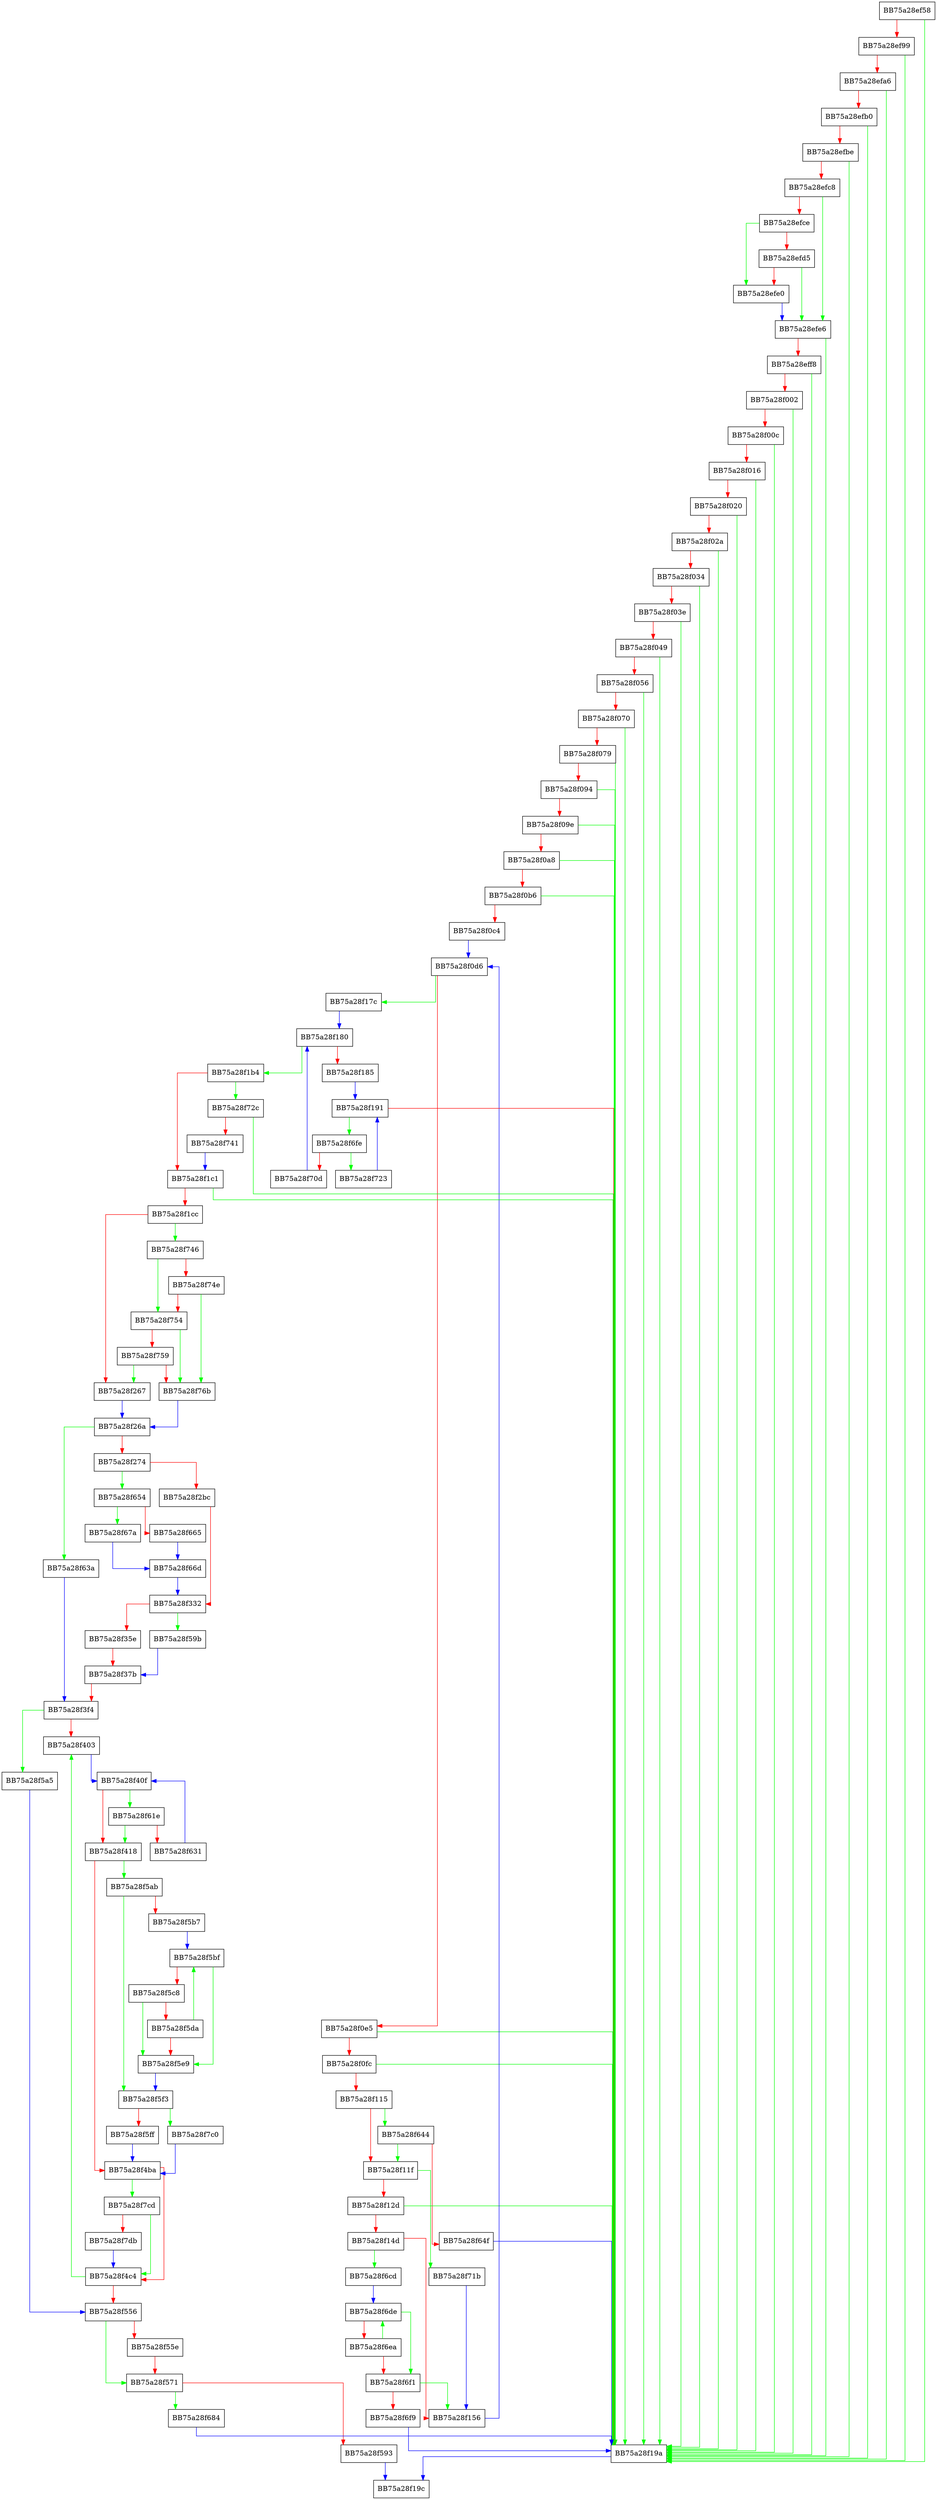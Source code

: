 digraph xferOptimization {
  node [shape="box"];
  graph [splines=ortho];
  BB75a28ef58 -> BB75a28f19a [color="green"];
  BB75a28ef58 -> BB75a28ef99 [color="red"];
  BB75a28ef99 -> BB75a28f19a [color="green"];
  BB75a28ef99 -> BB75a28efa6 [color="red"];
  BB75a28efa6 -> BB75a28f19a [color="green"];
  BB75a28efa6 -> BB75a28efb0 [color="red"];
  BB75a28efb0 -> BB75a28f19a [color="green"];
  BB75a28efb0 -> BB75a28efbe [color="red"];
  BB75a28efbe -> BB75a28f19a [color="green"];
  BB75a28efbe -> BB75a28efc8 [color="red"];
  BB75a28efc8 -> BB75a28efe6 [color="green"];
  BB75a28efc8 -> BB75a28efce [color="red"];
  BB75a28efce -> BB75a28efe0 [color="green"];
  BB75a28efce -> BB75a28efd5 [color="red"];
  BB75a28efd5 -> BB75a28efe6 [color="green"];
  BB75a28efd5 -> BB75a28efe0 [color="red"];
  BB75a28efe0 -> BB75a28efe6 [color="blue"];
  BB75a28efe6 -> BB75a28f19a [color="green"];
  BB75a28efe6 -> BB75a28eff8 [color="red"];
  BB75a28eff8 -> BB75a28f19a [color="green"];
  BB75a28eff8 -> BB75a28f002 [color="red"];
  BB75a28f002 -> BB75a28f19a [color="green"];
  BB75a28f002 -> BB75a28f00c [color="red"];
  BB75a28f00c -> BB75a28f19a [color="green"];
  BB75a28f00c -> BB75a28f016 [color="red"];
  BB75a28f016 -> BB75a28f19a [color="green"];
  BB75a28f016 -> BB75a28f020 [color="red"];
  BB75a28f020 -> BB75a28f19a [color="green"];
  BB75a28f020 -> BB75a28f02a [color="red"];
  BB75a28f02a -> BB75a28f19a [color="green"];
  BB75a28f02a -> BB75a28f034 [color="red"];
  BB75a28f034 -> BB75a28f19a [color="green"];
  BB75a28f034 -> BB75a28f03e [color="red"];
  BB75a28f03e -> BB75a28f19a [color="green"];
  BB75a28f03e -> BB75a28f049 [color="red"];
  BB75a28f049 -> BB75a28f19a [color="green"];
  BB75a28f049 -> BB75a28f056 [color="red"];
  BB75a28f056 -> BB75a28f19a [color="green"];
  BB75a28f056 -> BB75a28f070 [color="red"];
  BB75a28f070 -> BB75a28f19a [color="green"];
  BB75a28f070 -> BB75a28f079 [color="red"];
  BB75a28f079 -> BB75a28f19a [color="green"];
  BB75a28f079 -> BB75a28f094 [color="red"];
  BB75a28f094 -> BB75a28f19a [color="green"];
  BB75a28f094 -> BB75a28f09e [color="red"];
  BB75a28f09e -> BB75a28f19a [color="green"];
  BB75a28f09e -> BB75a28f0a8 [color="red"];
  BB75a28f0a8 -> BB75a28f19a [color="green"];
  BB75a28f0a8 -> BB75a28f0b6 [color="red"];
  BB75a28f0b6 -> BB75a28f19a [color="green"];
  BB75a28f0b6 -> BB75a28f0c4 [color="red"];
  BB75a28f0c4 -> BB75a28f0d6 [color="blue"];
  BB75a28f0d6 -> BB75a28f17c [color="green"];
  BB75a28f0d6 -> BB75a28f0e5 [color="red"];
  BB75a28f0e5 -> BB75a28f19a [color="green"];
  BB75a28f0e5 -> BB75a28f0fc [color="red"];
  BB75a28f0fc -> BB75a28f19a [color="green"];
  BB75a28f0fc -> BB75a28f115 [color="red"];
  BB75a28f115 -> BB75a28f644 [color="green"];
  BB75a28f115 -> BB75a28f11f [color="red"];
  BB75a28f11f -> BB75a28f71b [color="green"];
  BB75a28f11f -> BB75a28f12d [color="red"];
  BB75a28f12d -> BB75a28f19a [color="green"];
  BB75a28f12d -> BB75a28f14d [color="red"];
  BB75a28f14d -> BB75a28f6cd [color="green"];
  BB75a28f14d -> BB75a28f156 [color="red"];
  BB75a28f156 -> BB75a28f0d6 [color="blue"];
  BB75a28f17c -> BB75a28f180 [color="blue"];
  BB75a28f180 -> BB75a28f1b4 [color="green"];
  BB75a28f180 -> BB75a28f185 [color="red"];
  BB75a28f185 -> BB75a28f191 [color="blue"];
  BB75a28f191 -> BB75a28f6fe [color="green"];
  BB75a28f191 -> BB75a28f19a [color="red"];
  BB75a28f19a -> BB75a28f19c [color="blue"];
  BB75a28f1b4 -> BB75a28f72c [color="green"];
  BB75a28f1b4 -> BB75a28f1c1 [color="red"];
  BB75a28f1c1 -> BB75a28f19a [color="green"];
  BB75a28f1c1 -> BB75a28f1cc [color="red"];
  BB75a28f1cc -> BB75a28f746 [color="green"];
  BB75a28f1cc -> BB75a28f267 [color="red"];
  BB75a28f267 -> BB75a28f26a [color="blue"];
  BB75a28f26a -> BB75a28f63a [color="green"];
  BB75a28f26a -> BB75a28f274 [color="red"];
  BB75a28f274 -> BB75a28f654 [color="green"];
  BB75a28f274 -> BB75a28f2bc [color="red"];
  BB75a28f2bc -> BB75a28f332 [color="red"];
  BB75a28f332 -> BB75a28f59b [color="green"];
  BB75a28f332 -> BB75a28f35e [color="red"];
  BB75a28f35e -> BB75a28f37b [color="red"];
  BB75a28f37b -> BB75a28f3f4 [color="red"];
  BB75a28f3f4 -> BB75a28f5a5 [color="green"];
  BB75a28f3f4 -> BB75a28f403 [color="red"];
  BB75a28f403 -> BB75a28f40f [color="blue"];
  BB75a28f40f -> BB75a28f61e [color="green"];
  BB75a28f40f -> BB75a28f418 [color="red"];
  BB75a28f418 -> BB75a28f5ab [color="green"];
  BB75a28f418 -> BB75a28f4ba [color="red"];
  BB75a28f4ba -> BB75a28f7cd [color="green"];
  BB75a28f4ba -> BB75a28f4c4 [color="red"];
  BB75a28f4c4 -> BB75a28f403 [color="green"];
  BB75a28f4c4 -> BB75a28f556 [color="red"];
  BB75a28f556 -> BB75a28f571 [color="green"];
  BB75a28f556 -> BB75a28f55e [color="red"];
  BB75a28f55e -> BB75a28f571 [color="red"];
  BB75a28f571 -> BB75a28f684 [color="green"];
  BB75a28f571 -> BB75a28f593 [color="red"];
  BB75a28f593 -> BB75a28f19c [color="blue"];
  BB75a28f59b -> BB75a28f37b [color="blue"];
  BB75a28f5a5 -> BB75a28f556 [color="blue"];
  BB75a28f5ab -> BB75a28f5f3 [color="green"];
  BB75a28f5ab -> BB75a28f5b7 [color="red"];
  BB75a28f5b7 -> BB75a28f5bf [color="blue"];
  BB75a28f5bf -> BB75a28f5e9 [color="green"];
  BB75a28f5bf -> BB75a28f5c8 [color="red"];
  BB75a28f5c8 -> BB75a28f5e9 [color="green"];
  BB75a28f5c8 -> BB75a28f5da [color="red"];
  BB75a28f5da -> BB75a28f5bf [color="green"];
  BB75a28f5da -> BB75a28f5e9 [color="red"];
  BB75a28f5e9 -> BB75a28f5f3 [color="blue"];
  BB75a28f5f3 -> BB75a28f7c0 [color="green"];
  BB75a28f5f3 -> BB75a28f5ff [color="red"];
  BB75a28f5ff -> BB75a28f4ba [color="blue"];
  BB75a28f61e -> BB75a28f418 [color="green"];
  BB75a28f61e -> BB75a28f631 [color="red"];
  BB75a28f631 -> BB75a28f40f [color="blue"];
  BB75a28f63a -> BB75a28f3f4 [color="blue"];
  BB75a28f644 -> BB75a28f11f [color="green"];
  BB75a28f644 -> BB75a28f64f [color="red"];
  BB75a28f64f -> BB75a28f19a [color="blue"];
  BB75a28f654 -> BB75a28f67a [color="green"];
  BB75a28f654 -> BB75a28f665 [color="red"];
  BB75a28f665 -> BB75a28f66d [color="blue"];
  BB75a28f66d -> BB75a28f332 [color="blue"];
  BB75a28f67a -> BB75a28f66d [color="blue"];
  BB75a28f684 -> BB75a28f19a [color="blue"];
  BB75a28f6cd -> BB75a28f6de [color="blue"];
  BB75a28f6de -> BB75a28f6f1 [color="green"];
  BB75a28f6de -> BB75a28f6ea [color="red"];
  BB75a28f6ea -> BB75a28f6de [color="green"];
  BB75a28f6ea -> BB75a28f6f1 [color="red"];
  BB75a28f6f1 -> BB75a28f156 [color="green"];
  BB75a28f6f1 -> BB75a28f6f9 [color="red"];
  BB75a28f6f9 -> BB75a28f19a [color="blue"];
  BB75a28f6fe -> BB75a28f723 [color="green"];
  BB75a28f6fe -> BB75a28f70d [color="red"];
  BB75a28f70d -> BB75a28f180 [color="blue"];
  BB75a28f71b -> BB75a28f156 [color="blue"];
  BB75a28f723 -> BB75a28f191 [color="blue"];
  BB75a28f72c -> BB75a28f19a [color="green"];
  BB75a28f72c -> BB75a28f741 [color="red"];
  BB75a28f741 -> BB75a28f1c1 [color="blue"];
  BB75a28f746 -> BB75a28f754 [color="green"];
  BB75a28f746 -> BB75a28f74e [color="red"];
  BB75a28f74e -> BB75a28f76b [color="green"];
  BB75a28f74e -> BB75a28f754 [color="red"];
  BB75a28f754 -> BB75a28f76b [color="green"];
  BB75a28f754 -> BB75a28f759 [color="red"];
  BB75a28f759 -> BB75a28f267 [color="green"];
  BB75a28f759 -> BB75a28f76b [color="red"];
  BB75a28f76b -> BB75a28f26a [color="blue"];
  BB75a28f7c0 -> BB75a28f4ba [color="blue"];
  BB75a28f7cd -> BB75a28f4c4 [color="green"];
  BB75a28f7cd -> BB75a28f7db [color="red"];
  BB75a28f7db -> BB75a28f4c4 [color="blue"];
}